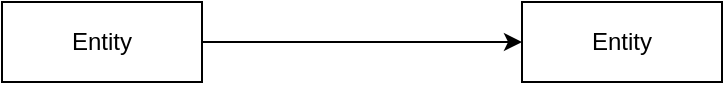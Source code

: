 <mxfile version="26.1.3">
  <diagram name="第 1 页" id="JhIa97eDq2aW9iWi6pd9">
    <mxGraphModel dx="807" dy="523" grid="1" gridSize="10" guides="1" tooltips="1" connect="1" arrows="1" fold="1" page="1" pageScale="1" pageWidth="850" pageHeight="1100" math="0" shadow="0">
      <root>
        <mxCell id="0" />
        <mxCell id="1" parent="0" />
        <mxCell id="ZhplamiXxKt1rXXpV_G--3" style="edgeStyle=orthogonalEdgeStyle;rounded=0;orthogonalLoop=1;jettySize=auto;html=1;" edge="1" parent="1" source="ZhplamiXxKt1rXXpV_G--1" target="ZhplamiXxKt1rXXpV_G--2">
          <mxGeometry relative="1" as="geometry" />
        </mxCell>
        <mxCell id="ZhplamiXxKt1rXXpV_G--1" value="Entity" style="whiteSpace=wrap;html=1;align=center;" vertex="1" parent="1">
          <mxGeometry x="210" y="190" width="100" height="40" as="geometry" />
        </mxCell>
        <mxCell id="ZhplamiXxKt1rXXpV_G--2" value="Entity" style="whiteSpace=wrap;html=1;align=center;" vertex="1" parent="1">
          <mxGeometry x="470" y="190" width="100" height="40" as="geometry" />
        </mxCell>
      </root>
    </mxGraphModel>
  </diagram>
</mxfile>
